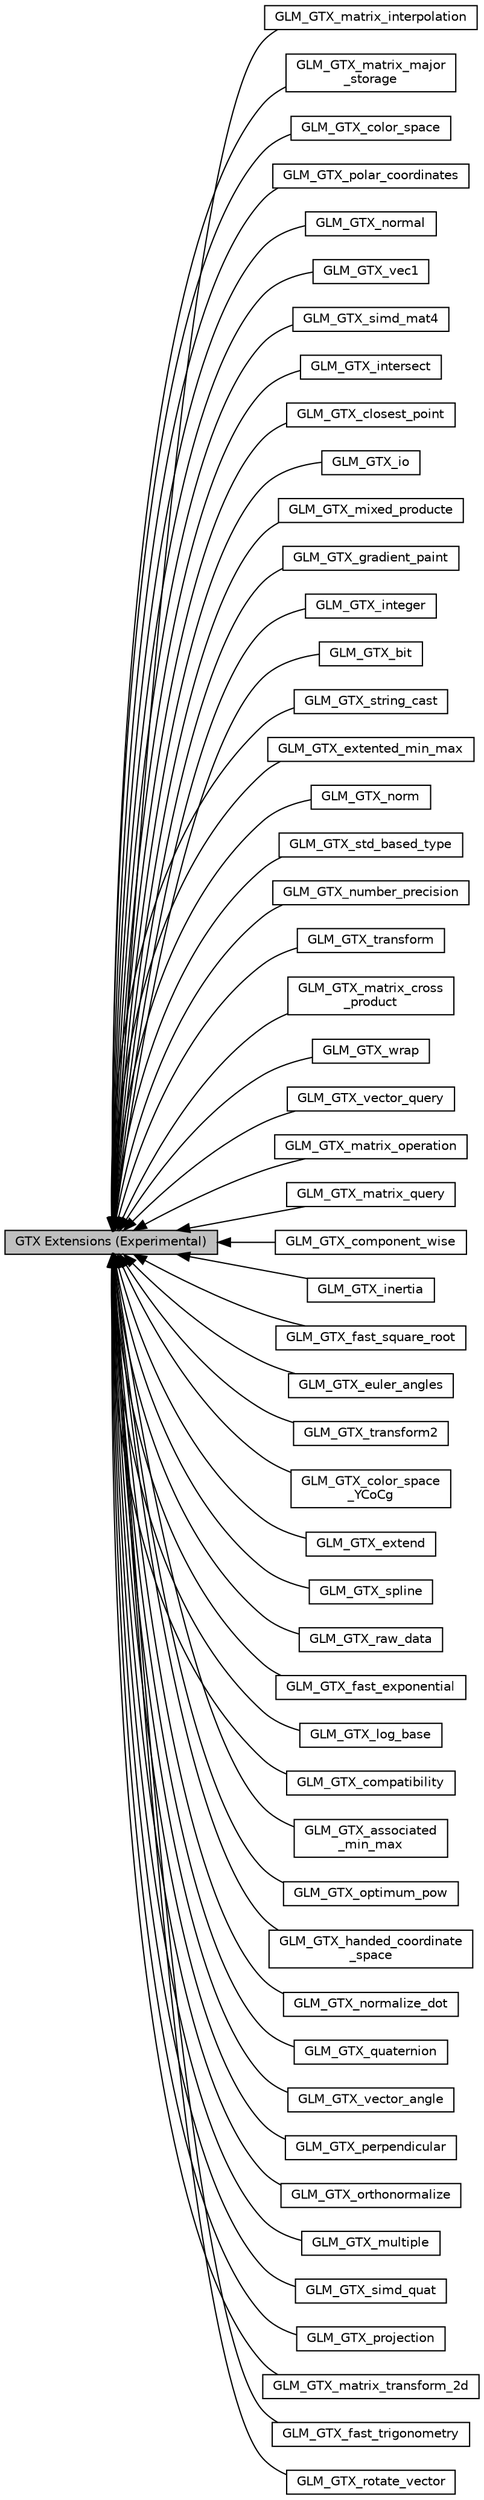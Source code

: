 digraph "GTX Extensions (Experimental)"
{
  edge [fontname="Helvetica",fontsize="10",labelfontname="Helvetica",labelfontsize="10"];
  node [fontname="Helvetica",fontsize="10",shape=record];
  rankdir=LR;
  Node22 [label="GLM_GTX_matrix_interpolation",height=0.2,width=0.4,color="black", fillcolor="white", style="filled",URL="$group__gtx__matrix__interpolation.html",tooltip="Allows to directly interpolate two exiciting matrices. "];
  Node23 [label="GLM_GTX_matrix_major\l_storage",height=0.2,width=0.4,color="black", fillcolor="white", style="filled",URL="$group__gtx__matrix__major__storage.html",tooltip="Build matrices with specific matrix order, row or column. "];
  Node4 [label="GLM_GTX_color_space",height=0.2,width=0.4,color="black", fillcolor="white", style="filled",URL="$group__gtx__color__space.html",tooltip="Related to RGB to HSV conversions and operations. "];
  Node36 [label="GLM_GTX_polar_coordinates",height=0.2,width=0.4,color="black", fillcolor="white", style="filled",URL="$group__gtx__polar__coordinates.html",tooltip="Conversion from Euclidean space to polar space and revert. "];
  Node0 [label="GTX Extensions (Experimental)",height=0.2,width=0.4,color="black", fillcolor="grey75", style="filled", fontcolor="black"];
  Node30 [label="GLM_GTX_normal",height=0.2,width=0.4,color="black", fillcolor="white", style="filled",URL="$group__gtx__normal.html",tooltip="Compute the normal of a triangle. "];
  Node48 [label="GLM_GTX_vec1",height=0.2,width=0.4,color="black", fillcolor="white", style="filled",URL="$group__gtx__vec1.html",tooltip="Add vec1, ivec1, uvec1 and bvec1 types. <glm/gtx/vec1.hpp> need to be included to use these functiona..."];
  Node41 [label="GLM_GTX_simd_mat4",height=0.2,width=0.4,color="black", fillcolor="white", style="filled",URL="$group__gtx__simd__mat4.html",tooltip="SIMD implementation of mat4 type. "];
  Node18 [label="GLM_GTX_intersect",height=0.2,width=0.4,color="black", fillcolor="white", style="filled",URL="$group__gtx__intersect.html",tooltip="Add intersection functions. "];
  Node3 [label="GLM_GTX_closest_point",height=0.2,width=0.4,color="black", fillcolor="white", style="filled",URL="$group__gtx__closest__point.html",tooltip="Find the point on a straight line which is the closet of a point. "];
  Node19 [label="GLM_GTX_io",height=0.2,width=0.4,color="black", fillcolor="white", style="filled",URL="$group__gtx__io.html",tooltip="std::[w]ostream support for glm types "];
  Node27 [label="GLM_GTX_mixed_producte",height=0.2,width=0.4,color="black", fillcolor="white", style="filled",URL="$group__gtx__mixed__product.html",tooltip="Mixed product of 3 vectors. "];
  Node14 [label="GLM_GTX_gradient_paint",height=0.2,width=0.4,color="black", fillcolor="white", style="filled",URL="$group__gtx__gradient__paint.html",tooltip="Functions that return the color of procedural gradient for specific coordinates. <glm/gtx/gradient_pa..."];
  Node17 [label="GLM_GTX_integer",height=0.2,width=0.4,color="black", fillcolor="white", style="filled",URL="$group__gtx__integer.html",tooltip="Add support for integer for core functions. "];
  Node2 [label="GLM_GTX_bit",height=0.2,width=0.4,color="black", fillcolor="white", style="filled",URL="$group__gtx__bit.html",tooltip="Allow to perform bit operations on integer values. "];
  Node45 [label="GLM_GTX_string_cast",height=0.2,width=0.4,color="black", fillcolor="white", style="filled",URL="$group__gtx__string__cast.html",tooltip="Setup strings for GLM type values. "];
  Node10 [label="GLM_GTX_extented_min_max",height=0.2,width=0.4,color="black", fillcolor="white", style="filled",URL="$group__gtx__extented__min__max.html"];
  Node29 [label="GLM_GTX_norm",height=0.2,width=0.4,color="black", fillcolor="white", style="filled",URL="$group__gtx__norm.html",tooltip="Various ways to compute vector norms. "];
  Node44 [label="GLM_GTX_std_based_type",height=0.2,width=0.4,color="black", fillcolor="white", style="filled",URL="$group__gtx__std__based__type.html",tooltip="Adds vector types based on STL value types. <glm/gtx/std_based_type.hpp> need to be included to use t..."];
  Node32 [label="GLM_GTX_number_precision",height=0.2,width=0.4,color="black", fillcolor="white", style="filled",URL="$group__gtx__number__precision.html",tooltip="Defined size types. "];
  Node46 [label="GLM_GTX_transform",height=0.2,width=0.4,color="black", fillcolor="white", style="filled",URL="$group__gtx__transform.html",tooltip="Add transformation matrices. "];
  Node21 [label="GLM_GTX_matrix_cross\l_product",height=0.2,width=0.4,color="black", fillcolor="white", style="filled",URL="$group__gtx__matrix__cross__product.html",tooltip="Build cross product matrices. "];
  Node51 [label="GLM_GTX_wrap",height=0.2,width=0.4,color="black", fillcolor="white", style="filled",URL="$group__gtx__wrap.html",tooltip="Wrapping mode of texture coordinates. "];
  Node50 [label="GLM_GTX_vector_query",height=0.2,width=0.4,color="black", fillcolor="white", style="filled",URL="$group__gtx__vector__query.html",tooltip="Query informations of vector types. "];
  Node24 [label="GLM_GTX_matrix_operation",height=0.2,width=0.4,color="black", fillcolor="white", style="filled",URL="$group__gtx__matrix__operation.html",tooltip="Build diagonal matrices from vectors. "];
  Node25 [label="GLM_GTX_matrix_query",height=0.2,width=0.4,color="black", fillcolor="white", style="filled",URL="$group__gtx__matrix__query.html",tooltip="Query to evaluate matrix properties. "];
  Node7 [label="GLM_GTX_component_wise",height=0.2,width=0.4,color="black", fillcolor="white", style="filled",URL="$group__gtx__component__wise.html",tooltip="Operations between components of a type. "];
  Node16 [label="GLM_GTX_inertia",height=0.2,width=0.4,color="black", fillcolor="white", style="filled",URL="$group__gtx__inertia.html",tooltip="Create inertia matrices. "];
  Node12 [label="GLM_GTX_fast_square_root",height=0.2,width=0.4,color="black", fillcolor="white", style="filled",URL="$group__gtx__fast__square__root.html",tooltip="Fast but less accurate implementations of square root based functions. "];
  Node8 [label="GLM_GTX_euler_angles",height=0.2,width=0.4,color="black", fillcolor="white", style="filled",URL="$group__gtx__euler__angles.html",tooltip="Build matrices from Euler angles. "];
  Node47 [label="GLM_GTX_transform2",height=0.2,width=0.4,color="black", fillcolor="white", style="filled",URL="$group__gtx__transform2.html",tooltip="Add extra transformation matrices. "];
  Node5 [label="GLM_GTX_color_space\l_YCoCg",height=0.2,width=0.4,color="black", fillcolor="white", style="filled",URL="$group__gtx__color__space___y_co_cg.html",tooltip="RGB to YCoCg conversions and operations. "];
  Node9 [label="GLM_GTX_extend",height=0.2,width=0.4,color="black", fillcolor="white", style="filled",URL="$group__gtx__extend.html",tooltip="Extend a position from a source to a position at a defined length. "];
  Node43 [label="GLM_GTX_spline",height=0.2,width=0.4,color="black", fillcolor="white", style="filled",URL="$group__gtx__spline.html",tooltip="Spline functions. "];
  Node39 [label="GLM_GTX_raw_data",height=0.2,width=0.4,color="black", fillcolor="white", style="filled",URL="$group__gtx__raw__data.html",tooltip="Projection of a vector to other one. "];
  Node11 [label="GLM_GTX_fast_exponential",height=0.2,width=0.4,color="black", fillcolor="white", style="filled",URL="$group__gtx__fast__exponential.html",tooltip="Fast but less accurate implementations of exponential based functions. "];
  Node20 [label="GLM_GTX_log_base",height=0.2,width=0.4,color="black", fillcolor="white", style="filled",URL="$group__gtx__log__base.html",tooltip="Logarithm for any base. base can be a vector or a scalar. "];
  Node6 [label="GLM_GTX_compatibility",height=0.2,width=0.4,color="black", fillcolor="white", style="filled",URL="$group__gtx__compatibility.html",tooltip="Provide functions to increase the compatibility with Cg and HLSL languages. "];
  Node1 [label="GLM_GTX_associated\l_min_max",height=0.2,width=0.4,color="black", fillcolor="white", style="filled",URL="$group__gtx__associated__min__max.html",tooltip="Min and max functions that return associated values not the compared onces. <glm/gtx/associated_min_m..."];
  Node33 [label="GLM_GTX_optimum_pow",height=0.2,width=0.4,color="black", fillcolor="white", style="filled",URL="$group__gtx__optimum__pow.html",tooltip="Integer exponentiation of power functions. "];
  Node15 [label="GLM_GTX_handed_coordinate\l_space",height=0.2,width=0.4,color="black", fillcolor="white", style="filled",URL="$group__gtx__handed__coordinate__space.html",tooltip="To know if a set of three basis vectors defines a right or left-handed coordinate system..."];
  Node31 [label="GLM_GTX_normalize_dot",height=0.2,width=0.4,color="black", fillcolor="white", style="filled",URL="$group__gtx__normalize__dot.html",tooltip="Dot product of vectors that need to be normalize with a single square root. "];
  Node38 [label="GLM_GTX_quaternion",height=0.2,width=0.4,color="black", fillcolor="white", style="filled",URL="$group__gtx__quaternion.html",tooltip="Extented quaternion types and functions. "];
  Node49 [label="GLM_GTX_vector_angle",height=0.2,width=0.4,color="black", fillcolor="white", style="filled",URL="$group__gtx__vector__angle.html",tooltip="Compute angle between vectors. "];
  Node35 [label="GLM_GTX_perpendicular",height=0.2,width=0.4,color="black", fillcolor="white", style="filled",URL="$group__gtx__perpendicular.html",tooltip="Perpendicular of a vector from other one. "];
  Node34 [label="GLM_GTX_orthonormalize",height=0.2,width=0.4,color="black", fillcolor="white", style="filled",URL="$group__gtx__orthonormalize.html",tooltip="Orthonormalize matrices. "];
  Node28 [label="GLM_GTX_multiple",height=0.2,width=0.4,color="black", fillcolor="white", style="filled",URL="$group__gtx__multiple.html",tooltip="Find the closest number of a number multiple of other number. "];
  Node42 [label="GLM_GTX_simd_quat",height=0.2,width=0.4,color="black", fillcolor="white", style="filled",URL="$group__gtx__simd__vec4.html",tooltip="SIMD implementation of quat type. "];
  Node37 [label="GLM_GTX_projection",height=0.2,width=0.4,color="black", fillcolor="white", style="filled",URL="$group__gtx__projection.html",tooltip="Projection of a vector to other one. "];
  Node26 [label="GLM_GTX_matrix_transform_2d",height=0.2,width=0.4,color="black", fillcolor="white", style="filled",URL="$group__gtx__matrix__transform__2d.html",tooltip="Defines functions that generate common 2d transformation matrices. "];
  Node13 [label="GLM_GTX_fast_trigonometry",height=0.2,width=0.4,color="black", fillcolor="white", style="filled",URL="$group__gtx__fast__trigonometry.html",tooltip="Fast but less accurate implementations of trigonometric functions. "];
  Node40 [label="GLM_GTX_rotate_vector",height=0.2,width=0.4,color="black", fillcolor="white", style="filled",URL="$group__gtx__rotate__vector.html",tooltip="Function to directly rotate a vector. "];
  Node0->Node1 [shape=plaintext, dir="back", style="solid"];
  Node0->Node2 [shape=plaintext, dir="back", style="solid"];
  Node0->Node3 [shape=plaintext, dir="back", style="solid"];
  Node0->Node4 [shape=plaintext, dir="back", style="solid"];
  Node0->Node5 [shape=plaintext, dir="back", style="solid"];
  Node0->Node6 [shape=plaintext, dir="back", style="solid"];
  Node0->Node7 [shape=plaintext, dir="back", style="solid"];
  Node0->Node8 [shape=plaintext, dir="back", style="solid"];
  Node0->Node9 [shape=plaintext, dir="back", style="solid"];
  Node0->Node10 [shape=plaintext, dir="back", style="solid"];
  Node0->Node11 [shape=plaintext, dir="back", style="solid"];
  Node0->Node12 [shape=plaintext, dir="back", style="solid"];
  Node0->Node13 [shape=plaintext, dir="back", style="solid"];
  Node0->Node14 [shape=plaintext, dir="back", style="solid"];
  Node0->Node15 [shape=plaintext, dir="back", style="solid"];
  Node0->Node16 [shape=plaintext, dir="back", style="solid"];
  Node0->Node17 [shape=plaintext, dir="back", style="solid"];
  Node0->Node18 [shape=plaintext, dir="back", style="solid"];
  Node0->Node19 [shape=plaintext, dir="back", style="solid"];
  Node0->Node20 [shape=plaintext, dir="back", style="solid"];
  Node0->Node21 [shape=plaintext, dir="back", style="solid"];
  Node0->Node22 [shape=plaintext, dir="back", style="solid"];
  Node0->Node23 [shape=plaintext, dir="back", style="solid"];
  Node0->Node24 [shape=plaintext, dir="back", style="solid"];
  Node0->Node25 [shape=plaintext, dir="back", style="solid"];
  Node0->Node26 [shape=plaintext, dir="back", style="solid"];
  Node0->Node27 [shape=plaintext, dir="back", style="solid"];
  Node0->Node28 [shape=plaintext, dir="back", style="solid"];
  Node0->Node29 [shape=plaintext, dir="back", style="solid"];
  Node0->Node30 [shape=plaintext, dir="back", style="solid"];
  Node0->Node31 [shape=plaintext, dir="back", style="solid"];
  Node0->Node32 [shape=plaintext, dir="back", style="solid"];
  Node0->Node33 [shape=plaintext, dir="back", style="solid"];
  Node0->Node34 [shape=plaintext, dir="back", style="solid"];
  Node0->Node35 [shape=plaintext, dir="back", style="solid"];
  Node0->Node36 [shape=plaintext, dir="back", style="solid"];
  Node0->Node37 [shape=plaintext, dir="back", style="solid"];
  Node0->Node38 [shape=plaintext, dir="back", style="solid"];
  Node0->Node39 [shape=plaintext, dir="back", style="solid"];
  Node0->Node40 [shape=plaintext, dir="back", style="solid"];
  Node0->Node41 [shape=plaintext, dir="back", style="solid"];
  Node0->Node42 [shape=plaintext, dir="back", style="solid"];
  Node0->Node43 [shape=plaintext, dir="back", style="solid"];
  Node0->Node44 [shape=plaintext, dir="back", style="solid"];
  Node0->Node45 [shape=plaintext, dir="back", style="solid"];
  Node0->Node46 [shape=plaintext, dir="back", style="solid"];
  Node0->Node47 [shape=plaintext, dir="back", style="solid"];
  Node0->Node48 [shape=plaintext, dir="back", style="solid"];
  Node0->Node49 [shape=plaintext, dir="back", style="solid"];
  Node0->Node50 [shape=plaintext, dir="back", style="solid"];
  Node0->Node51 [shape=plaintext, dir="back", style="solid"];
}
